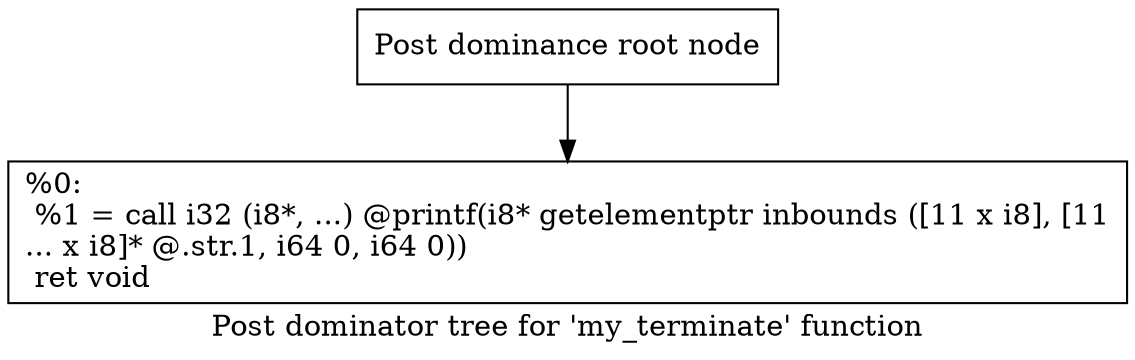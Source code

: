 digraph "Post dominator tree for 'my_terminate' function" {
	label="Post dominator tree for 'my_terminate' function";

	Node0x556857675ac0 [shape=record,label="{Post dominance root node}"];
	Node0x556857675ac0 -> Node0x556857677ed0;
	Node0x556857677ed0 [shape=record,label="{%0:\l  %1 = call i32 (i8*, ...) @printf(i8* getelementptr inbounds ([11 x i8], [11\l... x i8]* @.str.1, i64 0, i64 0))\l  ret void\l}"];
}
